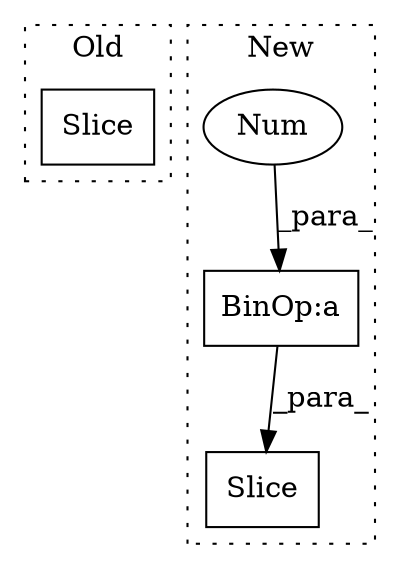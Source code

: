 digraph G {
subgraph cluster0 {
1 [label="Slice" a="80" s="3871" l="7" shape="box"];
label = "Old";
style="dotted";
}
subgraph cluster1 {
2 [label="Slice" a="80" s="4242" l="24" shape="box"];
3 [label="BinOp:a" a="82" s="4013" l="3" shape="box"];
4 [label="Num" a="76" s="4016" l="1" shape="ellipse"];
label = "New";
style="dotted";
}
3 -> 2 [label="_para_"];
4 -> 3 [label="_para_"];
}